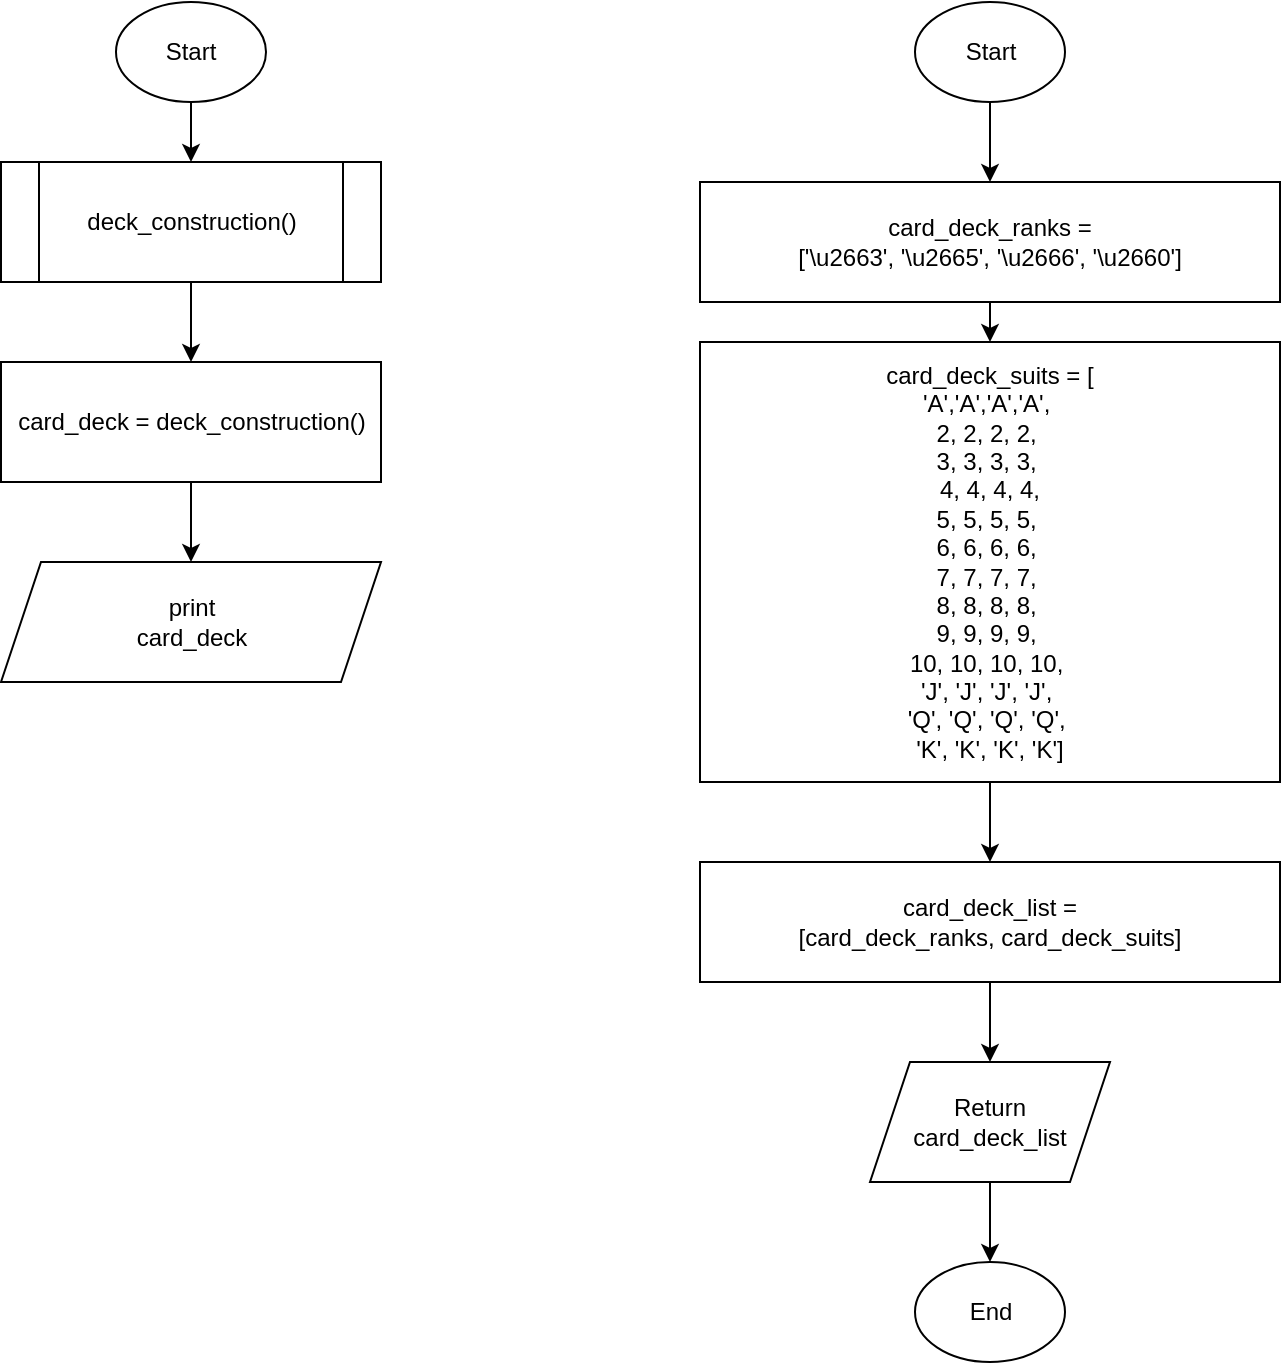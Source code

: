 <mxfile>
    <diagram id="-koDDmyX4iF7jQSUrxAg" name="Page-1">
        <mxGraphModel dx="949" dy="771" grid="1" gridSize="10" guides="1" tooltips="1" connect="1" arrows="1" fold="1" page="1" pageScale="1" pageWidth="850" pageHeight="1100" math="0" shadow="0">
            <root>
                <mxCell id="0"/>
                <mxCell id="1" parent="0"/>
                <mxCell id="23" value="" style="edgeStyle=none;html=1;" edge="1" parent="1" source="2" target="8">
                    <mxGeometry relative="1" as="geometry"/>
                </mxCell>
                <mxCell id="2" value="Start" style="ellipse;whiteSpace=wrap;html=1;" vertex="1" parent="1">
                    <mxGeometry x="388" y="40" width="75" height="50" as="geometry"/>
                </mxCell>
                <mxCell id="25" value="" style="edgeStyle=none;html=1;" edge="1" parent="1" source="7" target="21">
                    <mxGeometry relative="1" as="geometry"/>
                </mxCell>
                <mxCell id="7" value="card_deck = deck_construction()" style="whiteSpace=wrap;html=1;" vertex="1" parent="1">
                    <mxGeometry x="330.5" y="220" width="190" height="60" as="geometry"/>
                </mxCell>
                <mxCell id="24" value="" style="edgeStyle=none;html=1;" edge="1" parent="1" source="8" target="7">
                    <mxGeometry relative="1" as="geometry"/>
                </mxCell>
                <mxCell id="8" value="deck_construction()" style="shape=process;whiteSpace=wrap;html=1;backgroundOutline=1;" vertex="1" parent="1">
                    <mxGeometry x="330.5" y="120" width="190" height="60" as="geometry"/>
                </mxCell>
                <mxCell id="12" value="" style="edgeStyle=none;html=1;" edge="1" parent="1" source="10" target="11">
                    <mxGeometry relative="1" as="geometry"/>
                </mxCell>
                <mxCell id="10" value="Start" style="ellipse;whiteSpace=wrap;html=1;" vertex="1" parent="1">
                    <mxGeometry x="787.5" y="40" width="75" height="50" as="geometry"/>
                </mxCell>
                <mxCell id="14" value="" style="edgeStyle=none;html=1;" edge="1" parent="1" source="11" target="13">
                    <mxGeometry relative="1" as="geometry"/>
                </mxCell>
                <mxCell id="11" value="card_deck_ranks = &lt;br&gt;['\u2663', '\u2665', '\u2666', '\u2660']" style="whiteSpace=wrap;html=1;" vertex="1" parent="1">
                    <mxGeometry x="680" y="130" width="290" height="60" as="geometry"/>
                </mxCell>
                <mxCell id="16" value="" style="edgeStyle=none;html=1;" edge="1" parent="1" source="13" target="15">
                    <mxGeometry relative="1" as="geometry"/>
                </mxCell>
                <mxCell id="13" value="&lt;div style=&quot;&quot;&gt;&lt;span style=&quot;background-color: initial;&quot;&gt;card_deck_suits =&amp;nbsp;&lt;/span&gt;&lt;span style=&quot;background-color: initial;&quot;&gt;[&lt;/span&gt;&lt;/div&gt;&lt;div style=&quot;&quot;&gt;&lt;span style=&quot;background-color: initial;&quot;&gt;'A','A','A','A',&amp;nbsp;&lt;/span&gt;&lt;/div&gt;&lt;div style=&quot;&quot;&gt;&lt;span style=&quot;background-color: initial;&quot;&gt;2, 2, 2, 2,&amp;nbsp;&lt;/span&gt;&lt;/div&gt;&lt;div style=&quot;&quot;&gt;&lt;span style=&quot;background-color: initial;&quot;&gt;3, 3, 3, 3,&amp;nbsp;&lt;/span&gt;&lt;/div&gt;&lt;div style=&quot;&quot;&gt;&lt;span style=&quot;background-color: initial;&quot;&gt;4, 4, 4, 4,&lt;/span&gt;&lt;/div&gt;&lt;div style=&quot;&quot;&gt;&lt;span style=&quot;background-color: initial;&quot;&gt;5, 5, 5, 5,&amp;nbsp;&lt;/span&gt;&lt;/div&gt;&lt;div style=&quot;&quot;&gt;&lt;span style=&quot;background-color: initial;&quot;&gt;6, 6, 6, 6,&amp;nbsp;&lt;/span&gt;&lt;/div&gt;&lt;div style=&quot;&quot;&gt;&lt;span style=&quot;background-color: initial;&quot;&gt;7, 7, 7, 7,&amp;nbsp;&lt;/span&gt;&lt;/div&gt;&lt;div style=&quot;&quot;&gt;&lt;span style=&quot;background-color: initial;&quot;&gt;8, 8, 8, 8,&amp;nbsp;&lt;/span&gt;&lt;/div&gt;&lt;div style=&quot;&quot;&gt;&lt;span style=&quot;background-color: initial;&quot;&gt;9, 9, 9, 9,&amp;nbsp;&lt;/span&gt;&lt;/div&gt;&lt;div style=&quot;&quot;&gt;&lt;span style=&quot;background-color: initial;&quot;&gt;10, 10, 10, 10,&amp;nbsp;&lt;/span&gt;&lt;/div&gt;&lt;div style=&quot;&quot;&gt;&lt;span style=&quot;background-color: initial;&quot;&gt;'J', 'J', 'J', 'J',&amp;nbsp;&lt;/span&gt;&lt;/div&gt;&lt;div style=&quot;&quot;&gt;&lt;span style=&quot;background-color: initial;&quot;&gt;'Q', 'Q', 'Q', 'Q',&amp;nbsp;&lt;/span&gt;&lt;/div&gt;&lt;div style=&quot;&quot;&gt;&lt;span style=&quot;background-color: initial;&quot;&gt;'K', 'K', 'K', 'K']&lt;/span&gt;&lt;/div&gt;" style="whiteSpace=wrap;html=1;align=center;" vertex="1" parent="1">
                    <mxGeometry x="680" y="210" width="290" height="220" as="geometry"/>
                </mxCell>
                <mxCell id="18" value="" style="edgeStyle=none;html=1;" edge="1" parent="1" source="15" target="17">
                    <mxGeometry relative="1" as="geometry"/>
                </mxCell>
                <mxCell id="15" value="card_deck_list = &lt;br&gt;[card_deck_ranks, card_deck_suits]&lt;br&gt;" style="whiteSpace=wrap;html=1;" vertex="1" parent="1">
                    <mxGeometry x="680" y="470" width="290" height="60" as="geometry"/>
                </mxCell>
                <mxCell id="20" value="" style="edgeStyle=none;html=1;" edge="1" parent="1" source="17" target="19">
                    <mxGeometry relative="1" as="geometry"/>
                </mxCell>
                <mxCell id="17" value="Return&lt;br&gt;card_deck_list" style="shape=parallelogram;perimeter=parallelogramPerimeter;whiteSpace=wrap;html=1;fixedSize=1;" vertex="1" parent="1">
                    <mxGeometry x="765" y="570" width="120" height="60" as="geometry"/>
                </mxCell>
                <mxCell id="19" value="End" style="ellipse;whiteSpace=wrap;html=1;" vertex="1" parent="1">
                    <mxGeometry x="787.5" y="670" width="75" height="50" as="geometry"/>
                </mxCell>
                <mxCell id="21" value="print&lt;br&gt;card_deck" style="shape=parallelogram;perimeter=parallelogramPerimeter;whiteSpace=wrap;html=1;fixedSize=1;" vertex="1" parent="1">
                    <mxGeometry x="330.5" y="320" width="190" height="60" as="geometry"/>
                </mxCell>
            </root>
        </mxGraphModel>
    </diagram>
</mxfile>